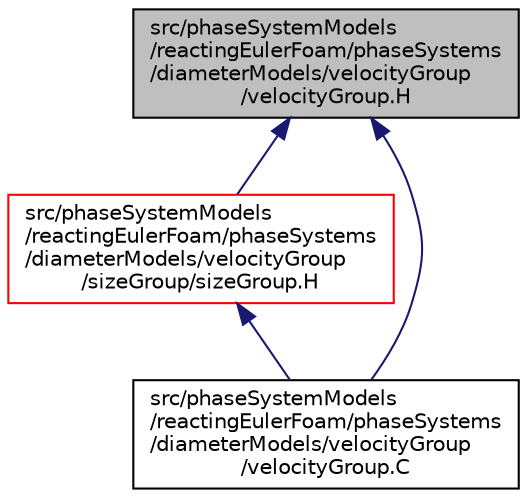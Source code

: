 digraph "src/phaseSystemModels/reactingEulerFoam/phaseSystems/diameterModels/velocityGroup/velocityGroup.H"
{
  bgcolor="transparent";
  edge [fontname="Helvetica",fontsize="10",labelfontname="Helvetica",labelfontsize="10"];
  node [fontname="Helvetica",fontsize="10",shape=record];
  Node1 [label="src/phaseSystemModels\l/reactingEulerFoam/phaseSystems\l/diameterModels/velocityGroup\l/velocityGroup.H",height=0.2,width=0.4,color="black", fillcolor="grey75", style="filled" fontcolor="black"];
  Node1 -> Node2 [dir="back",color="midnightblue",fontsize="10",style="solid",fontname="Helvetica"];
  Node2 [label="src/phaseSystemModels\l/reactingEulerFoam/phaseSystems\l/diameterModels/velocityGroup\l/sizeGroup/sizeGroup.H",height=0.2,width=0.4,color="red",URL="$sizeGroup_8H.html"];
  Node2 -> Node3 [dir="back",color="midnightblue",fontsize="10",style="solid",fontname="Helvetica"];
  Node3 [label="src/phaseSystemModels\l/reactingEulerFoam/phaseSystems\l/diameterModels/velocityGroup\l/velocityGroup.C",height=0.2,width=0.4,color="black",URL="$velocityGroup_8C.html"];
  Node1 -> Node3 [dir="back",color="midnightblue",fontsize="10",style="solid",fontname="Helvetica"];
}
